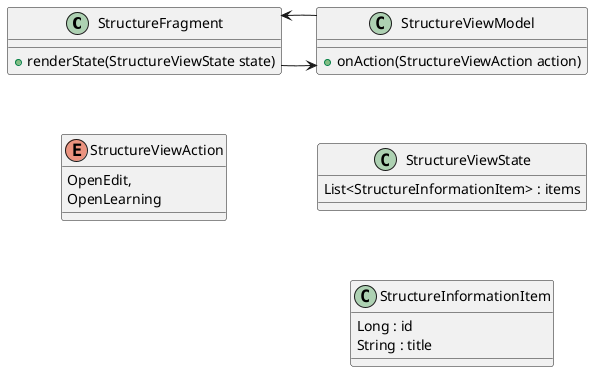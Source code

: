 @startuml
'https://plantuml.com/class-diagram

class StructureFragment {
    + renderState(StructureViewState state)
}

class StructureViewState {
   List<StructureInformationItem> : items
}

class StructureInformationItem {
    Long : id
    String : title
}

enum StructureViewAction {
    OpenEdit,
    OpenLearning
}

class StructureViewModel {
    + onAction(StructureViewAction action)
}

StructureFragment -> StructureViewModel
StructureFragment <- StructureViewModel

StructureViewState -up[hidden]-> StructureViewModel
StructureViewAction -up[hidden]-> StructureFragment

StructureViewState -down[hidden]-> StructureInformationItem

@enduml